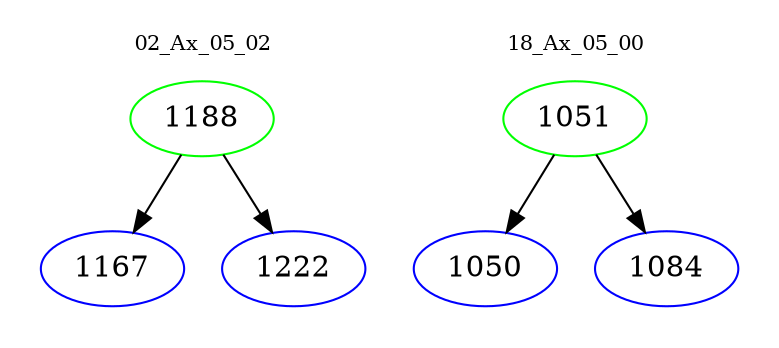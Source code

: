 digraph{
subgraph cluster_0 {
color = white
label = "02_Ax_05_02";
fontsize=10;
T0_1188 [label="1188", color="green"]
T0_1188 -> T0_1167 [color="black"]
T0_1167 [label="1167", color="blue"]
T0_1188 -> T0_1222 [color="black"]
T0_1222 [label="1222", color="blue"]
}
subgraph cluster_1 {
color = white
label = "18_Ax_05_00";
fontsize=10;
T1_1051 [label="1051", color="green"]
T1_1051 -> T1_1050 [color="black"]
T1_1050 [label="1050", color="blue"]
T1_1051 -> T1_1084 [color="black"]
T1_1084 [label="1084", color="blue"]
}
}
